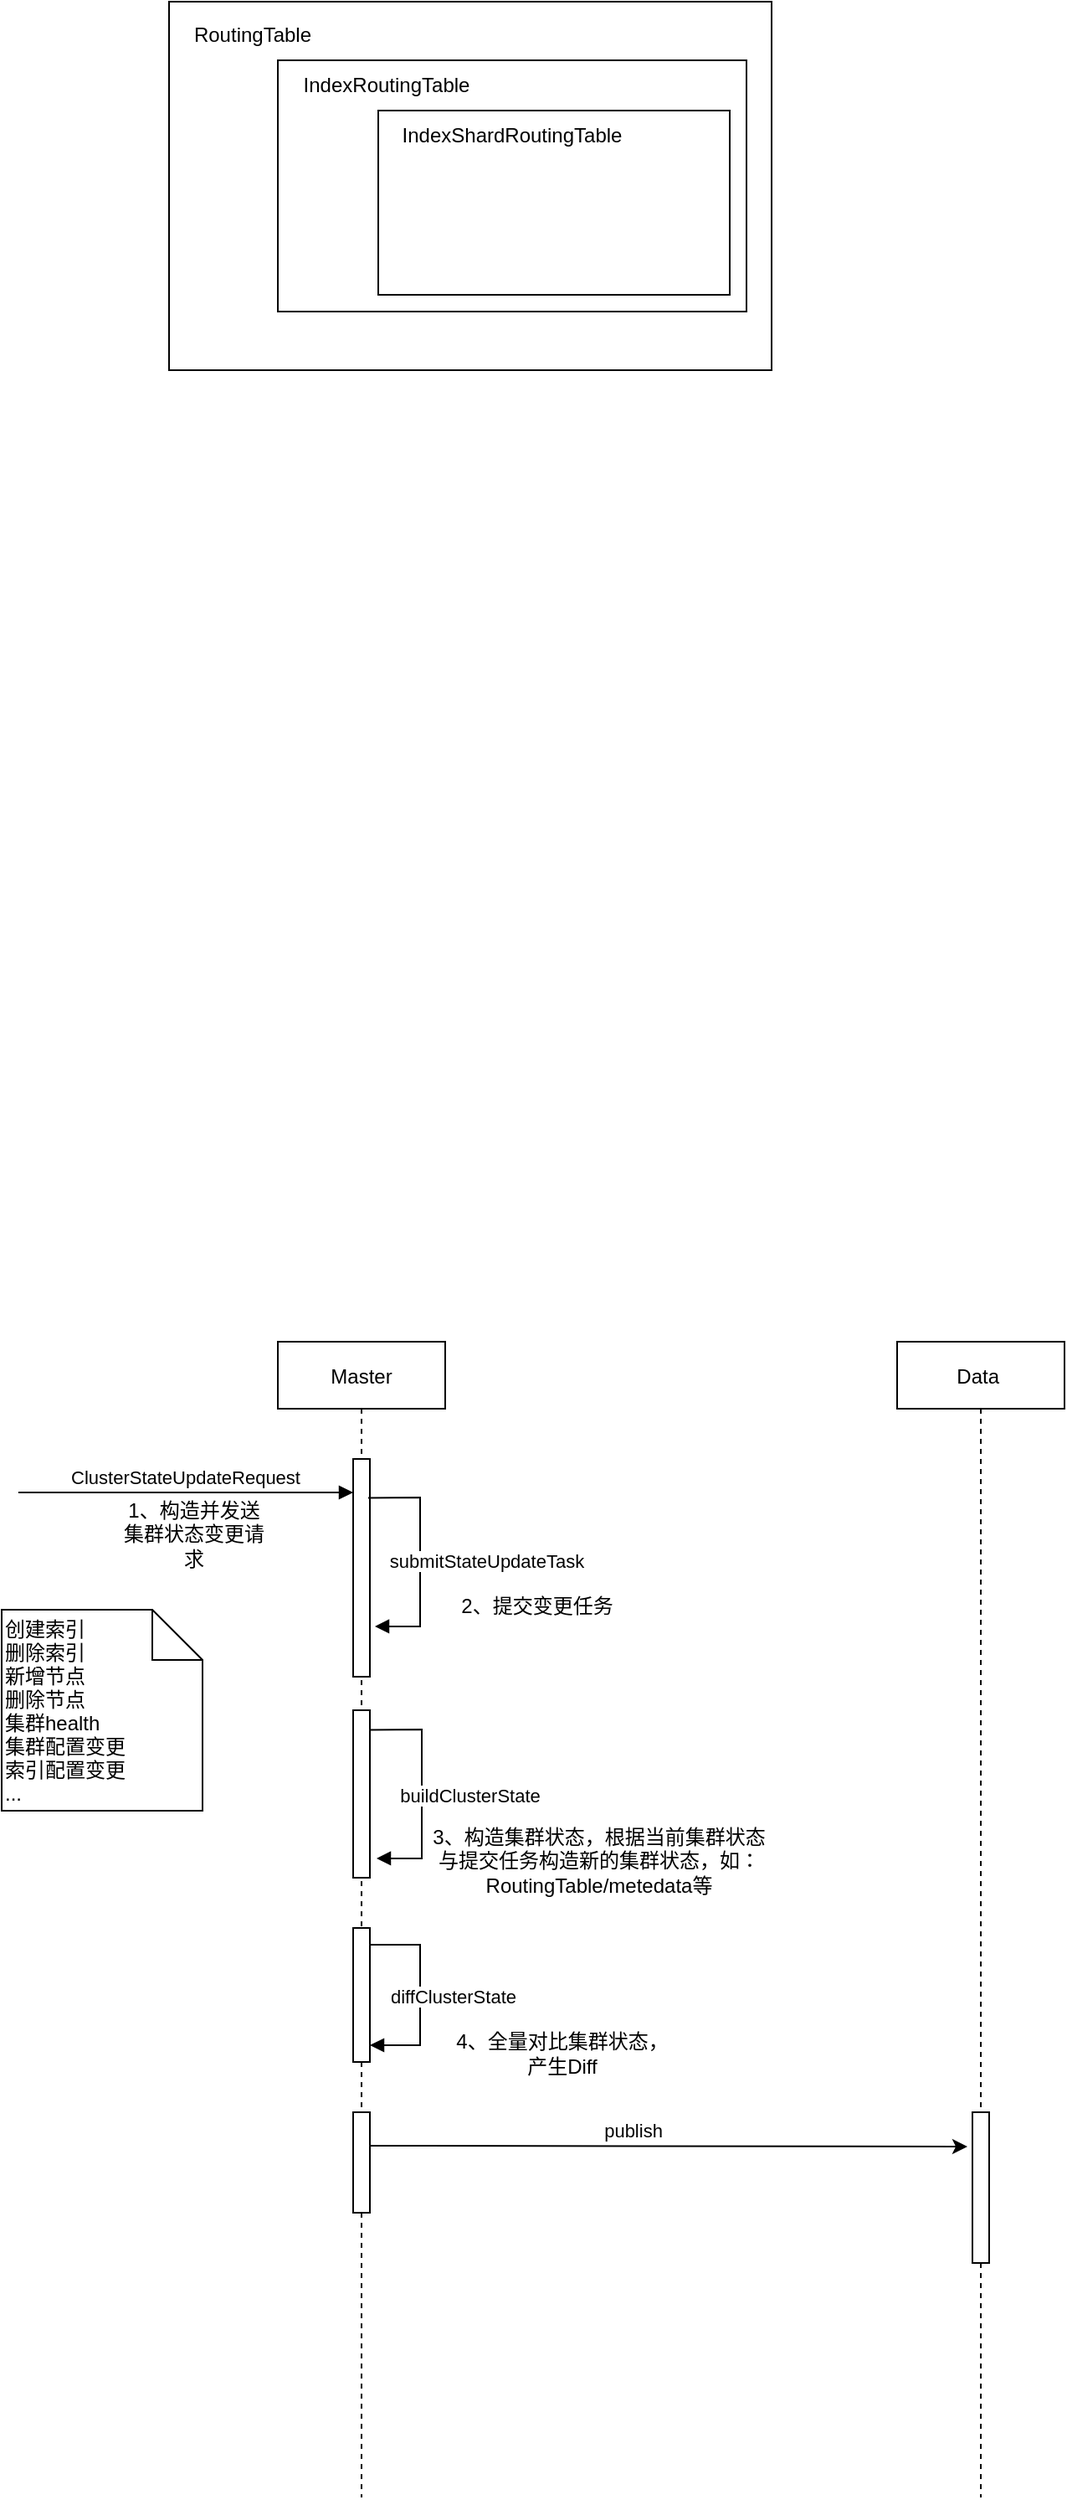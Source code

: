 <mxfile version="20.4.2" type="github">
  <diagram id="kgpKYQtTHZ0yAKxKKP6v" name="Page-1">
    <mxGraphModel dx="946" dy="614" grid="1" gridSize="10" guides="1" tooltips="1" connect="1" arrows="1" fold="1" page="1" pageScale="1" pageWidth="1169" pageHeight="1654" math="0" shadow="0">
      <root>
        <mxCell id="0" />
        <mxCell id="1" parent="0" />
        <mxCell id="3nuBFxr9cyL0pnOWT2aG-1" value="Master" style="shape=umlLifeline;perimeter=lifelinePerimeter;container=1;collapsible=0;recursiveResize=0;rounded=0;shadow=0;strokeWidth=1;" parent="1" vertex="1">
          <mxGeometry x="215" y="870" width="100" height="690" as="geometry" />
        </mxCell>
        <mxCell id="3nuBFxr9cyL0pnOWT2aG-2" value="" style="points=[];perimeter=orthogonalPerimeter;rounded=0;shadow=0;strokeWidth=1;" parent="3nuBFxr9cyL0pnOWT2aG-1" vertex="1">
          <mxGeometry x="45" y="70" width="10" height="130" as="geometry" />
        </mxCell>
        <mxCell id="AwmB5CsNsaKVvRhN-XGT-18" value="submitStateUpdateTask" style="verticalAlign=bottom;endArrow=block;shadow=0;strokeWidth=1;rounded=0;exitX=0.9;exitY=0.179;exitDx=0;exitDy=0;exitPerimeter=0;entryX=1.3;entryY=0.769;entryDx=0;entryDy=0;entryPerimeter=0;" edge="1" parent="3nuBFxr9cyL0pnOWT2aG-1" source="3nuBFxr9cyL0pnOWT2aG-2" target="3nuBFxr9cyL0pnOWT2aG-2">
          <mxGeometry x="0.156" y="40" relative="1" as="geometry">
            <mxPoint x="55" y="90" as="sourcePoint" />
            <mxPoint x="65" y="170" as="targetPoint" />
            <Array as="points">
              <mxPoint x="85" y="93" />
              <mxPoint x="85" y="170" />
            </Array>
            <mxPoint as="offset" />
          </mxGeometry>
        </mxCell>
        <mxCell id="AwmB5CsNsaKVvRhN-XGT-12" value="" style="points=[];perimeter=orthogonalPerimeter;rounded=0;shadow=0;strokeWidth=1;" vertex="1" parent="3nuBFxr9cyL0pnOWT2aG-1">
          <mxGeometry x="45" y="220" width="10" height="100" as="geometry" />
        </mxCell>
        <mxCell id="AwmB5CsNsaKVvRhN-XGT-22" value="buildClusterState" style="verticalAlign=bottom;endArrow=block;shadow=0;strokeWidth=1;rounded=0;exitX=0.9;exitY=0.179;exitDx=0;exitDy=0;exitPerimeter=0;entryX=1.3;entryY=0.769;entryDx=0;entryDy=0;entryPerimeter=0;" edge="1" parent="3nuBFxr9cyL0pnOWT2aG-1">
          <mxGeometry x="0.178" y="29" relative="1" as="geometry">
            <mxPoint x="55" y="231.77" as="sourcePoint" />
            <mxPoint x="59" y="308.47" as="targetPoint" />
            <Array as="points">
              <mxPoint x="86" y="231.5" />
              <mxPoint x="86" y="308.5" />
            </Array>
            <mxPoint as="offset" />
          </mxGeometry>
        </mxCell>
        <mxCell id="AwmB5CsNsaKVvRhN-XGT-25" value="" style="points=[];perimeter=orthogonalPerimeter;rounded=0;shadow=0;strokeWidth=1;" vertex="1" parent="3nuBFxr9cyL0pnOWT2aG-1">
          <mxGeometry x="45" y="350" width="10" height="80" as="geometry" />
        </mxCell>
        <mxCell id="AwmB5CsNsaKVvRhN-XGT-26" value="diffClusterState" style="verticalAlign=bottom;endArrow=block;shadow=0;strokeWidth=1;rounded=0;" edge="1" parent="3nuBFxr9cyL0pnOWT2aG-1">
          <mxGeometry x="0.167" y="20" relative="1" as="geometry">
            <mxPoint x="55" y="360" as="sourcePoint" />
            <mxPoint x="55" y="420" as="targetPoint" />
            <Array as="points">
              <mxPoint x="85" y="360" />
              <mxPoint x="85" y="420" />
            </Array>
            <mxPoint as="offset" />
          </mxGeometry>
        </mxCell>
        <mxCell id="AwmB5CsNsaKVvRhN-XGT-30" value="" style="points=[];perimeter=orthogonalPerimeter;rounded=0;shadow=0;strokeWidth=1;" vertex="1" parent="3nuBFxr9cyL0pnOWT2aG-1">
          <mxGeometry x="45" y="460" width="10" height="60" as="geometry" />
        </mxCell>
        <mxCell id="AwmB5CsNsaKVvRhN-XGT-32" value="" style="endArrow=classic;html=1;entryX=-0.3;entryY=0.228;entryDx=0;entryDy=0;entryPerimeter=0;rounded=1;" edge="1" parent="3nuBFxr9cyL0pnOWT2aG-1" target="3nuBFxr9cyL0pnOWT2aG-6">
          <mxGeometry relative="1" as="geometry">
            <mxPoint x="55" y="480" as="sourcePoint" />
            <mxPoint x="385" y="480" as="targetPoint" />
          </mxGeometry>
        </mxCell>
        <mxCell id="AwmB5CsNsaKVvRhN-XGT-33" value="publish" style="edgeLabel;resizable=0;html=1;align=center;verticalAlign=middle;" connectable="0" vertex="1" parent="AwmB5CsNsaKVvRhN-XGT-32">
          <mxGeometry relative="1" as="geometry">
            <mxPoint x="-22" y="-10" as="offset" />
          </mxGeometry>
        </mxCell>
        <mxCell id="3nuBFxr9cyL0pnOWT2aG-5" value="Data " style="shape=umlLifeline;perimeter=lifelinePerimeter;container=1;collapsible=0;recursiveResize=0;rounded=0;shadow=0;strokeWidth=1;" parent="1" vertex="1">
          <mxGeometry x="585" y="870" width="100" height="690" as="geometry" />
        </mxCell>
        <mxCell id="3nuBFxr9cyL0pnOWT2aG-6" value="" style="points=[];perimeter=orthogonalPerimeter;rounded=0;shadow=0;strokeWidth=1;" parent="3nuBFxr9cyL0pnOWT2aG-5" vertex="1">
          <mxGeometry x="45" y="460" width="10" height="90" as="geometry" />
        </mxCell>
        <mxCell id="AwmB5CsNsaKVvRhN-XGT-1" value="" style="rounded=0;whiteSpace=wrap;html=1;" vertex="1" parent="1">
          <mxGeometry x="150" y="70" width="360" height="220" as="geometry" />
        </mxCell>
        <mxCell id="AwmB5CsNsaKVvRhN-XGT-2" value="RoutingTable" style="text;html=1;strokeColor=none;fillColor=none;align=center;verticalAlign=middle;whiteSpace=wrap;rounded=0;" vertex="1" parent="1">
          <mxGeometry x="160" y="75" width="80" height="30" as="geometry" />
        </mxCell>
        <mxCell id="AwmB5CsNsaKVvRhN-XGT-3" value="" style="rounded=0;whiteSpace=wrap;html=1;" vertex="1" parent="1">
          <mxGeometry x="215" y="105" width="280" height="150" as="geometry" />
        </mxCell>
        <mxCell id="AwmB5CsNsaKVvRhN-XGT-4" value="IndexRoutingTable" style="text;html=1;strokeColor=none;fillColor=none;align=center;verticalAlign=middle;whiteSpace=wrap;rounded=0;" vertex="1" parent="1">
          <mxGeometry x="240" y="105" width="80" height="30" as="geometry" />
        </mxCell>
        <mxCell id="AwmB5CsNsaKVvRhN-XGT-5" value="" style="rounded=0;whiteSpace=wrap;html=1;" vertex="1" parent="1">
          <mxGeometry x="275" y="135" width="210" height="110" as="geometry" />
        </mxCell>
        <mxCell id="AwmB5CsNsaKVvRhN-XGT-6" value="IndexShardRoutingTable" style="text;html=1;strokeColor=none;fillColor=none;align=center;verticalAlign=middle;whiteSpace=wrap;rounded=0;" vertex="1" parent="1">
          <mxGeometry x="325" y="135" width="60" height="30" as="geometry" />
        </mxCell>
        <mxCell id="AwmB5CsNsaKVvRhN-XGT-13" value="ClusterStateUpdateRequest" style="verticalAlign=bottom;endArrow=block;entryX=0;entryY=0;shadow=0;strokeWidth=1;rounded=0;" edge="1" parent="1">
          <mxGeometry relative="1" as="geometry">
            <mxPoint x="60" y="960" as="sourcePoint" />
            <mxPoint x="260" y="960" as="targetPoint" />
          </mxGeometry>
        </mxCell>
        <mxCell id="AwmB5CsNsaKVvRhN-XGT-17" value="1、构造并发送集群状态变更请求" style="text;html=1;strokeColor=none;fillColor=none;align=center;verticalAlign=middle;whiteSpace=wrap;rounded=0;" vertex="1" parent="1">
          <mxGeometry x="120" y="970" width="90" height="30" as="geometry" />
        </mxCell>
        <mxCell id="AwmB5CsNsaKVvRhN-XGT-20" value="2、提交变更任务" style="text;html=1;strokeColor=none;fillColor=none;align=center;verticalAlign=middle;whiteSpace=wrap;rounded=0;" vertex="1" parent="1">
          <mxGeometry x="320" y="1015" width="100" height="25" as="geometry" />
        </mxCell>
        <mxCell id="AwmB5CsNsaKVvRhN-XGT-24" value="3、构造集群状态，根据当前集群状态与提交任务构造新的集群状态，如：RoutingTable/metedata等" style="text;html=1;strokeColor=none;fillColor=none;align=center;verticalAlign=middle;whiteSpace=wrap;rounded=0;" vertex="1" parent="1">
          <mxGeometry x="302.5" y="1150" width="207.5" height="60" as="geometry" />
        </mxCell>
        <mxCell id="AwmB5CsNsaKVvRhN-XGT-29" value="4、全量对比集群状态，产生Diff" style="text;html=1;strokeColor=none;fillColor=none;align=center;verticalAlign=middle;whiteSpace=wrap;rounded=0;" vertex="1" parent="1">
          <mxGeometry x="320" y="1280" width="130" height="30" as="geometry" />
        </mxCell>
        <mxCell id="AwmB5CsNsaKVvRhN-XGT-35" value="创建索引&#xa;删除索引&#xa;新增节点&#xa;删除节点&#xa;集群health&#xa;集群配置变更&#xa;索引配置变更&#xa;..." style="shape=note;align=left" vertex="1" parent="1">
          <mxGeometry x="50" y="1030" width="120" height="120" as="geometry" />
        </mxCell>
      </root>
    </mxGraphModel>
  </diagram>
</mxfile>
